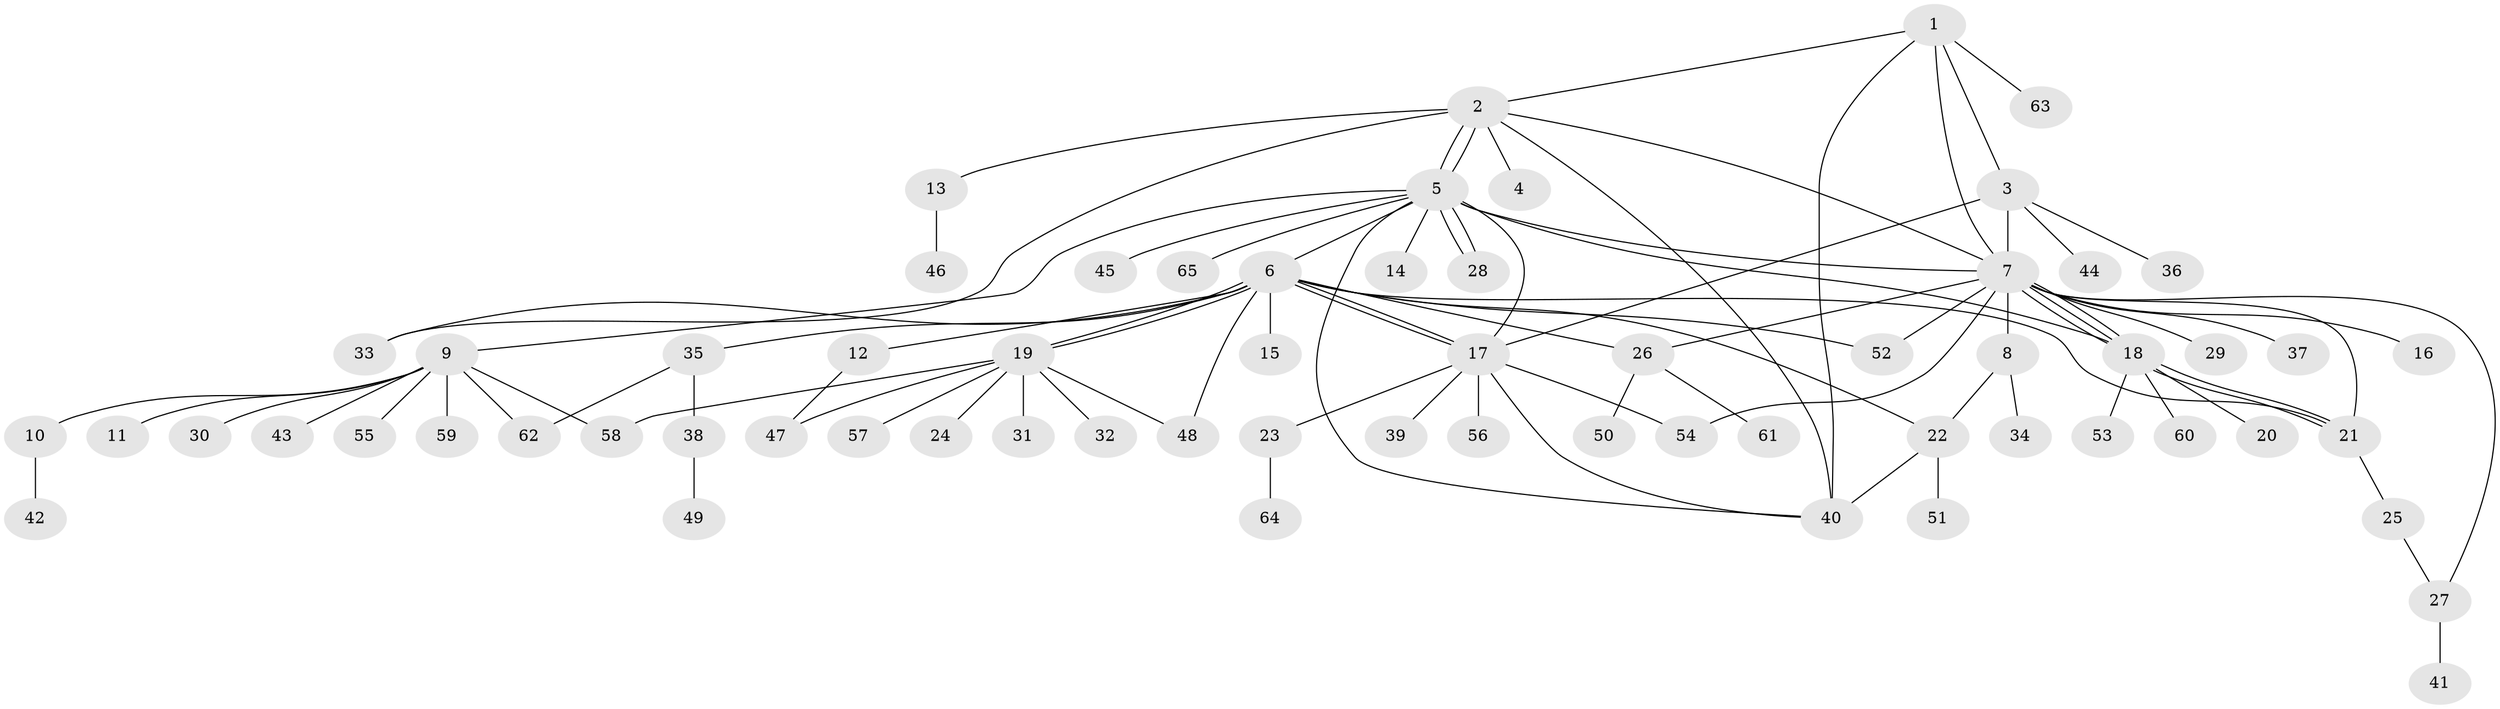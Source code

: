 // coarse degree distribution, {7: 0.020833333333333332, 4: 0.041666666666666664, 1: 0.5625, 12: 0.020833333333333332, 14: 0.041666666666666664, 2: 0.16666666666666666, 9: 0.020833333333333332, 8: 0.0625, 5: 0.020833333333333332, 3: 0.041666666666666664}
// Generated by graph-tools (version 1.1) at 2025/41/03/06/25 10:41:46]
// undirected, 65 vertices, 93 edges
graph export_dot {
graph [start="1"]
  node [color=gray90,style=filled];
  1;
  2;
  3;
  4;
  5;
  6;
  7;
  8;
  9;
  10;
  11;
  12;
  13;
  14;
  15;
  16;
  17;
  18;
  19;
  20;
  21;
  22;
  23;
  24;
  25;
  26;
  27;
  28;
  29;
  30;
  31;
  32;
  33;
  34;
  35;
  36;
  37;
  38;
  39;
  40;
  41;
  42;
  43;
  44;
  45;
  46;
  47;
  48;
  49;
  50;
  51;
  52;
  53;
  54;
  55;
  56;
  57;
  58;
  59;
  60;
  61;
  62;
  63;
  64;
  65;
  1 -- 2;
  1 -- 3;
  1 -- 7;
  1 -- 40;
  1 -- 63;
  2 -- 4;
  2 -- 5;
  2 -- 5;
  2 -- 7;
  2 -- 13;
  2 -- 33;
  2 -- 40;
  3 -- 7;
  3 -- 17;
  3 -- 36;
  3 -- 44;
  5 -- 6;
  5 -- 7;
  5 -- 9;
  5 -- 14;
  5 -- 17;
  5 -- 18;
  5 -- 28;
  5 -- 28;
  5 -- 40;
  5 -- 45;
  5 -- 65;
  6 -- 12;
  6 -- 15;
  6 -- 17;
  6 -- 17;
  6 -- 19;
  6 -- 19;
  6 -- 21;
  6 -- 22;
  6 -- 26;
  6 -- 33;
  6 -- 35;
  6 -- 48;
  6 -- 52;
  7 -- 8;
  7 -- 16;
  7 -- 18;
  7 -- 18;
  7 -- 18;
  7 -- 21;
  7 -- 26;
  7 -- 27;
  7 -- 29;
  7 -- 37;
  7 -- 52;
  7 -- 54;
  8 -- 22;
  8 -- 34;
  9 -- 10;
  9 -- 11;
  9 -- 30;
  9 -- 43;
  9 -- 55;
  9 -- 58;
  9 -- 59;
  9 -- 62;
  10 -- 42;
  12 -- 47;
  13 -- 46;
  17 -- 23;
  17 -- 39;
  17 -- 40;
  17 -- 54;
  17 -- 56;
  18 -- 20;
  18 -- 21;
  18 -- 21;
  18 -- 53;
  18 -- 60;
  19 -- 24;
  19 -- 31;
  19 -- 32;
  19 -- 47;
  19 -- 48;
  19 -- 57;
  19 -- 58;
  21 -- 25;
  22 -- 40;
  22 -- 51;
  23 -- 64;
  25 -- 27;
  26 -- 50;
  26 -- 61;
  27 -- 41;
  35 -- 38;
  35 -- 62;
  38 -- 49;
}
